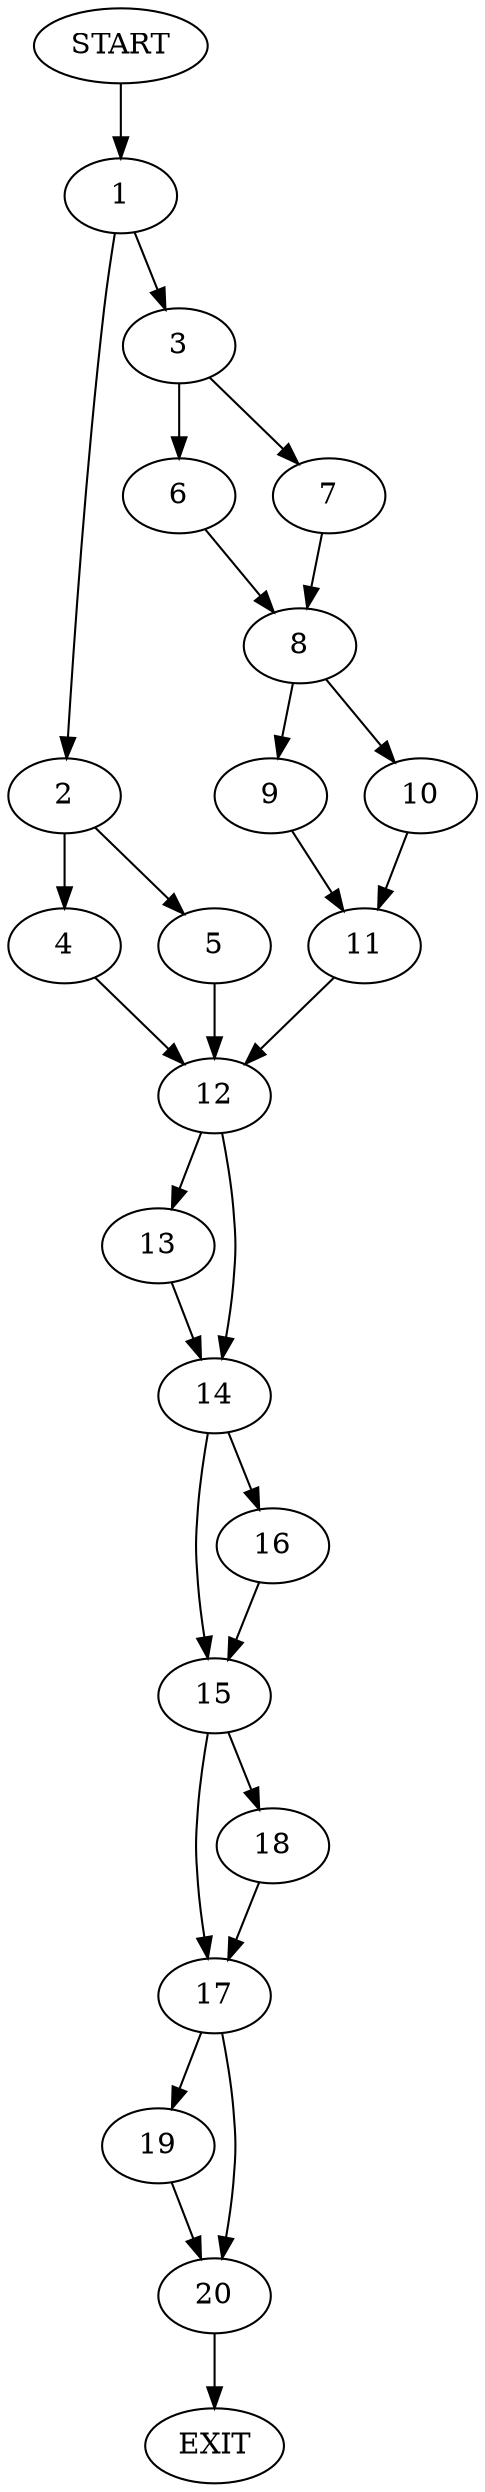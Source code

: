 digraph {
0 [label="START"]
21 [label="EXIT"]
0 -> 1
1 -> 2
1 -> 3
2 -> 4
2 -> 5
3 -> 6
3 -> 7
7 -> 8
6 -> 8
8 -> 9
8 -> 10
9 -> 11
10 -> 11
11 -> 12
12 -> 13
12 -> 14
4 -> 12
5 -> 12
13 -> 14
14 -> 15
14 -> 16
15 -> 17
15 -> 18
16 -> 15
18 -> 17
17 -> 19
17 -> 20
19 -> 20
20 -> 21
}
